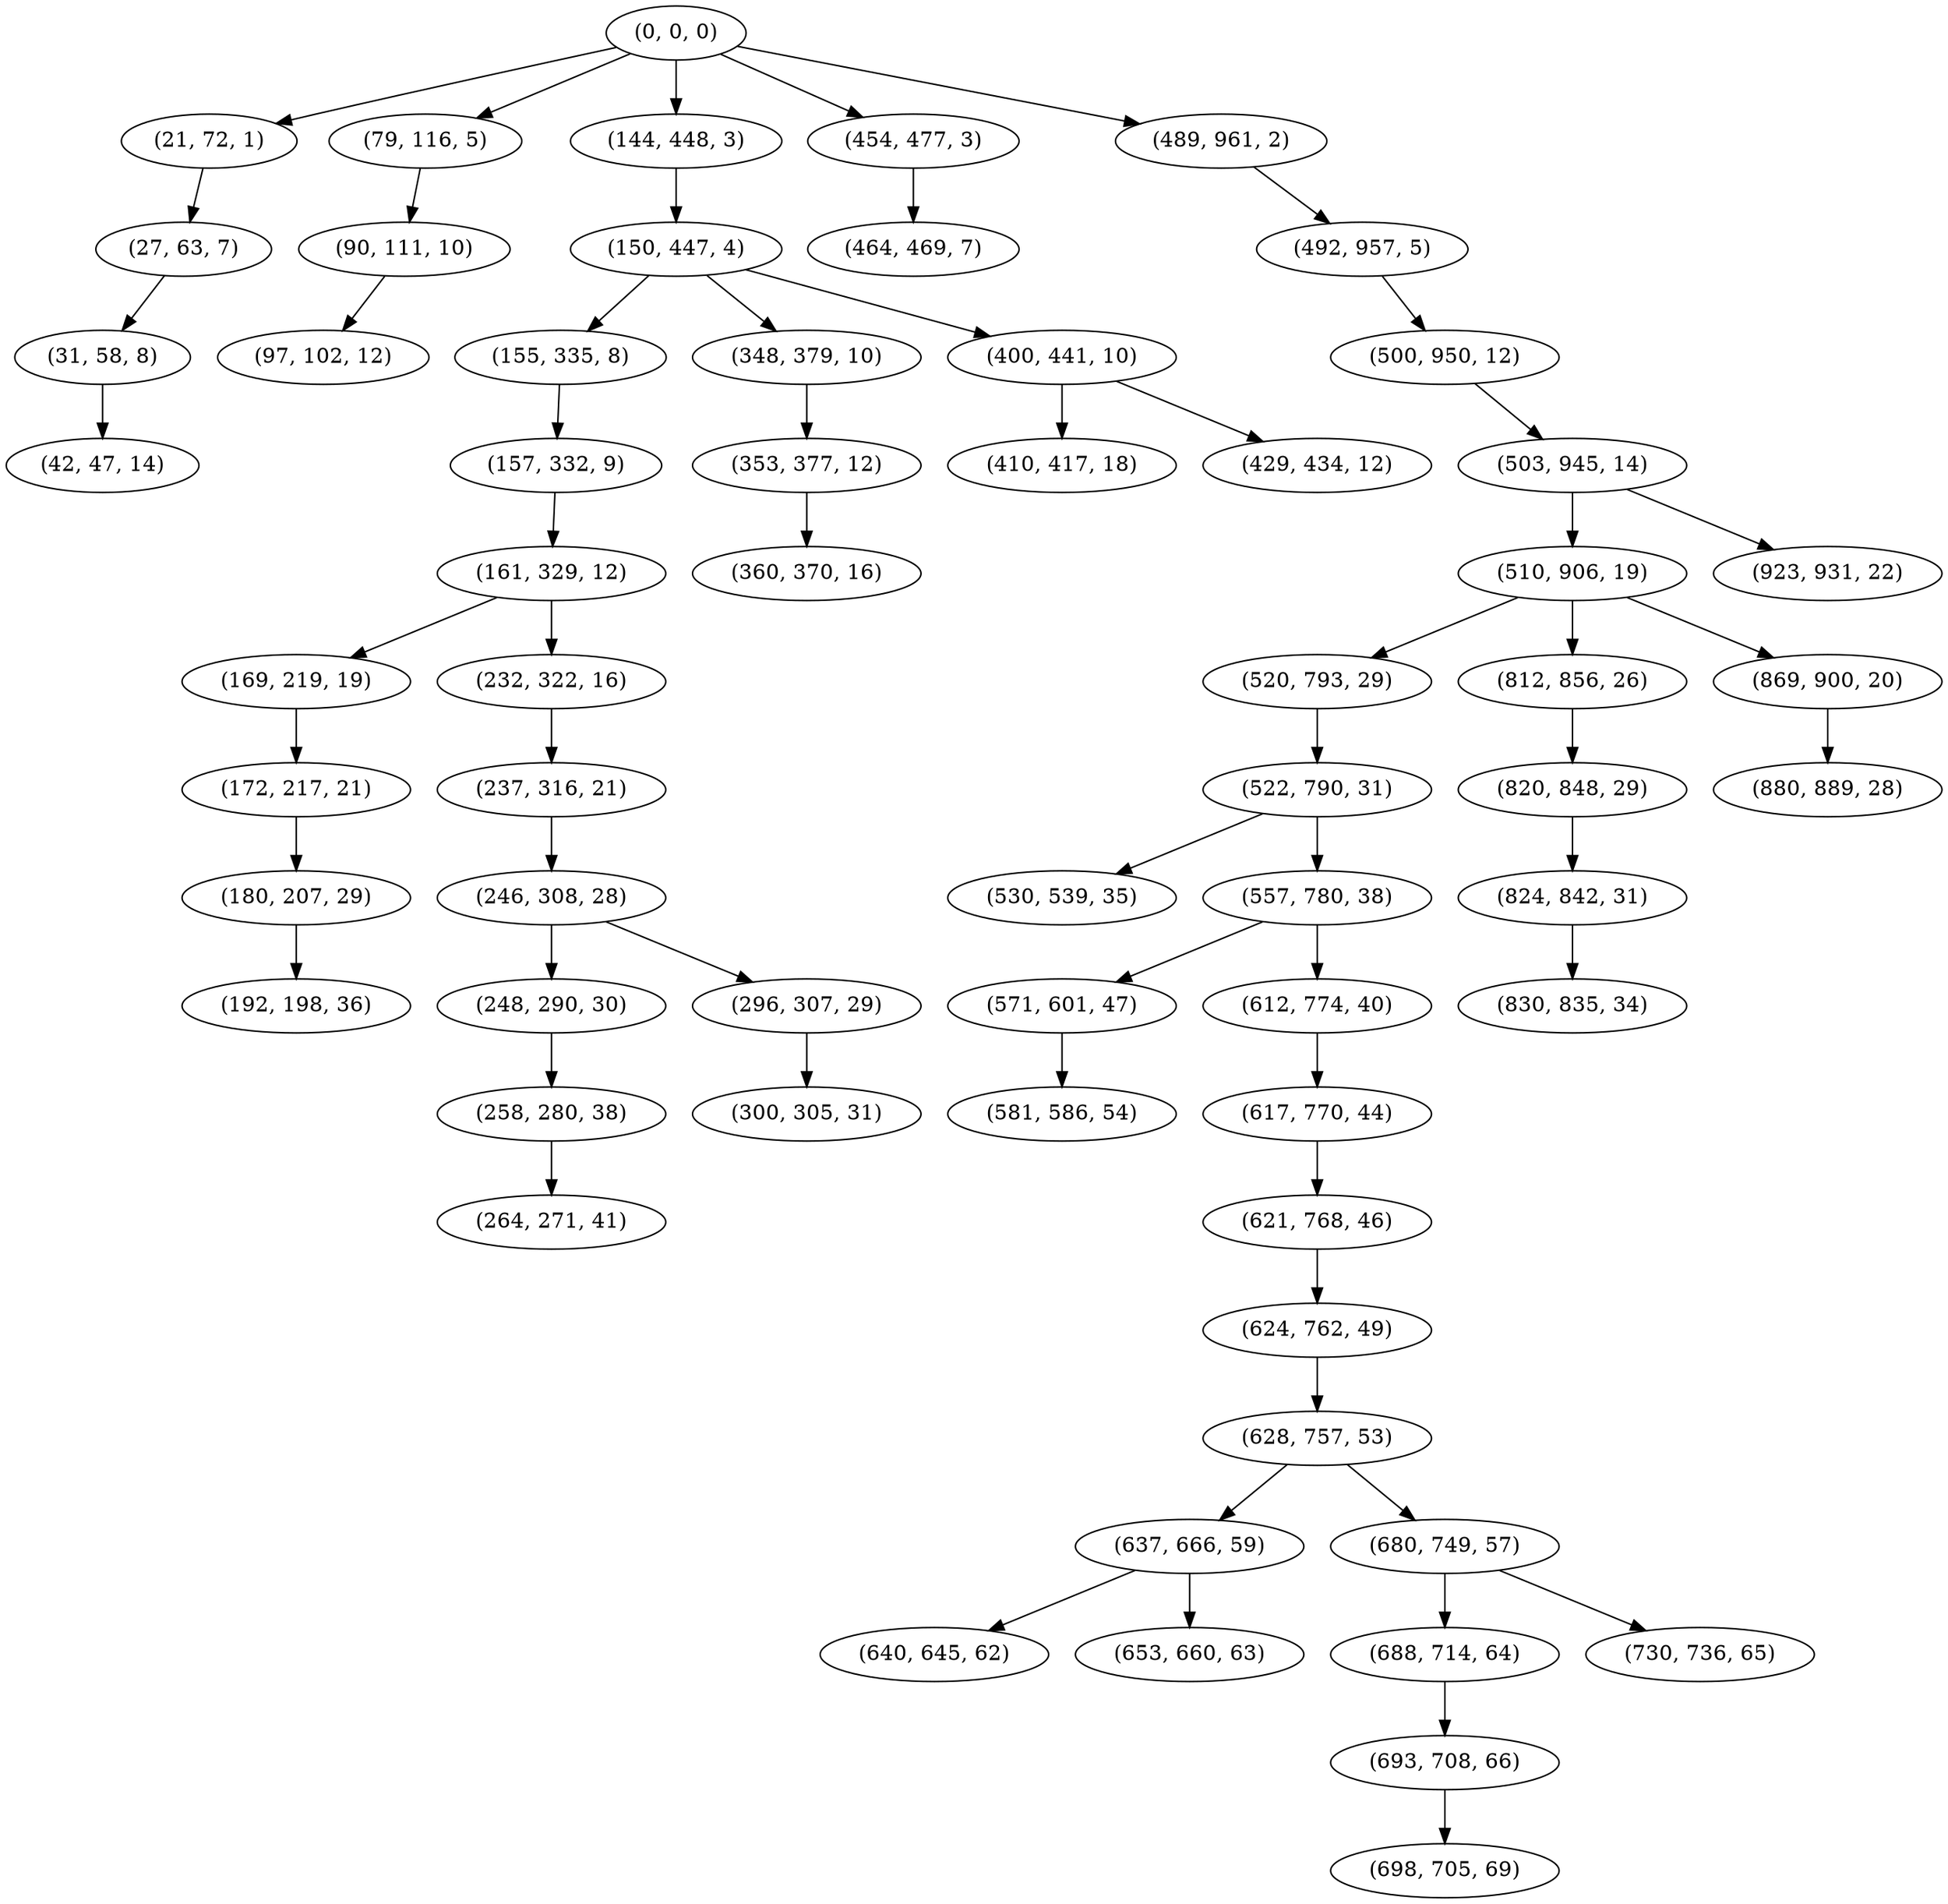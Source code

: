 digraph tree {
    "(0, 0, 0)";
    "(21, 72, 1)";
    "(27, 63, 7)";
    "(31, 58, 8)";
    "(42, 47, 14)";
    "(79, 116, 5)";
    "(90, 111, 10)";
    "(97, 102, 12)";
    "(144, 448, 3)";
    "(150, 447, 4)";
    "(155, 335, 8)";
    "(157, 332, 9)";
    "(161, 329, 12)";
    "(169, 219, 19)";
    "(172, 217, 21)";
    "(180, 207, 29)";
    "(192, 198, 36)";
    "(232, 322, 16)";
    "(237, 316, 21)";
    "(246, 308, 28)";
    "(248, 290, 30)";
    "(258, 280, 38)";
    "(264, 271, 41)";
    "(296, 307, 29)";
    "(300, 305, 31)";
    "(348, 379, 10)";
    "(353, 377, 12)";
    "(360, 370, 16)";
    "(400, 441, 10)";
    "(410, 417, 18)";
    "(429, 434, 12)";
    "(454, 477, 3)";
    "(464, 469, 7)";
    "(489, 961, 2)";
    "(492, 957, 5)";
    "(500, 950, 12)";
    "(503, 945, 14)";
    "(510, 906, 19)";
    "(520, 793, 29)";
    "(522, 790, 31)";
    "(530, 539, 35)";
    "(557, 780, 38)";
    "(571, 601, 47)";
    "(581, 586, 54)";
    "(612, 774, 40)";
    "(617, 770, 44)";
    "(621, 768, 46)";
    "(624, 762, 49)";
    "(628, 757, 53)";
    "(637, 666, 59)";
    "(640, 645, 62)";
    "(653, 660, 63)";
    "(680, 749, 57)";
    "(688, 714, 64)";
    "(693, 708, 66)";
    "(698, 705, 69)";
    "(730, 736, 65)";
    "(812, 856, 26)";
    "(820, 848, 29)";
    "(824, 842, 31)";
    "(830, 835, 34)";
    "(869, 900, 20)";
    "(880, 889, 28)";
    "(923, 931, 22)";
    "(0, 0, 0)" -> "(21, 72, 1)";
    "(0, 0, 0)" -> "(79, 116, 5)";
    "(0, 0, 0)" -> "(144, 448, 3)";
    "(0, 0, 0)" -> "(454, 477, 3)";
    "(0, 0, 0)" -> "(489, 961, 2)";
    "(21, 72, 1)" -> "(27, 63, 7)";
    "(27, 63, 7)" -> "(31, 58, 8)";
    "(31, 58, 8)" -> "(42, 47, 14)";
    "(79, 116, 5)" -> "(90, 111, 10)";
    "(90, 111, 10)" -> "(97, 102, 12)";
    "(144, 448, 3)" -> "(150, 447, 4)";
    "(150, 447, 4)" -> "(155, 335, 8)";
    "(150, 447, 4)" -> "(348, 379, 10)";
    "(150, 447, 4)" -> "(400, 441, 10)";
    "(155, 335, 8)" -> "(157, 332, 9)";
    "(157, 332, 9)" -> "(161, 329, 12)";
    "(161, 329, 12)" -> "(169, 219, 19)";
    "(161, 329, 12)" -> "(232, 322, 16)";
    "(169, 219, 19)" -> "(172, 217, 21)";
    "(172, 217, 21)" -> "(180, 207, 29)";
    "(180, 207, 29)" -> "(192, 198, 36)";
    "(232, 322, 16)" -> "(237, 316, 21)";
    "(237, 316, 21)" -> "(246, 308, 28)";
    "(246, 308, 28)" -> "(248, 290, 30)";
    "(246, 308, 28)" -> "(296, 307, 29)";
    "(248, 290, 30)" -> "(258, 280, 38)";
    "(258, 280, 38)" -> "(264, 271, 41)";
    "(296, 307, 29)" -> "(300, 305, 31)";
    "(348, 379, 10)" -> "(353, 377, 12)";
    "(353, 377, 12)" -> "(360, 370, 16)";
    "(400, 441, 10)" -> "(410, 417, 18)";
    "(400, 441, 10)" -> "(429, 434, 12)";
    "(454, 477, 3)" -> "(464, 469, 7)";
    "(489, 961, 2)" -> "(492, 957, 5)";
    "(492, 957, 5)" -> "(500, 950, 12)";
    "(500, 950, 12)" -> "(503, 945, 14)";
    "(503, 945, 14)" -> "(510, 906, 19)";
    "(503, 945, 14)" -> "(923, 931, 22)";
    "(510, 906, 19)" -> "(520, 793, 29)";
    "(510, 906, 19)" -> "(812, 856, 26)";
    "(510, 906, 19)" -> "(869, 900, 20)";
    "(520, 793, 29)" -> "(522, 790, 31)";
    "(522, 790, 31)" -> "(530, 539, 35)";
    "(522, 790, 31)" -> "(557, 780, 38)";
    "(557, 780, 38)" -> "(571, 601, 47)";
    "(557, 780, 38)" -> "(612, 774, 40)";
    "(571, 601, 47)" -> "(581, 586, 54)";
    "(612, 774, 40)" -> "(617, 770, 44)";
    "(617, 770, 44)" -> "(621, 768, 46)";
    "(621, 768, 46)" -> "(624, 762, 49)";
    "(624, 762, 49)" -> "(628, 757, 53)";
    "(628, 757, 53)" -> "(637, 666, 59)";
    "(628, 757, 53)" -> "(680, 749, 57)";
    "(637, 666, 59)" -> "(640, 645, 62)";
    "(637, 666, 59)" -> "(653, 660, 63)";
    "(680, 749, 57)" -> "(688, 714, 64)";
    "(680, 749, 57)" -> "(730, 736, 65)";
    "(688, 714, 64)" -> "(693, 708, 66)";
    "(693, 708, 66)" -> "(698, 705, 69)";
    "(812, 856, 26)" -> "(820, 848, 29)";
    "(820, 848, 29)" -> "(824, 842, 31)";
    "(824, 842, 31)" -> "(830, 835, 34)";
    "(869, 900, 20)" -> "(880, 889, 28)";
}
